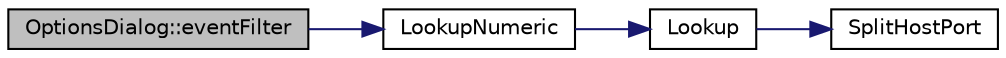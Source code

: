 digraph "OptionsDialog::eventFilter"
{
  edge [fontname="Helvetica",fontsize="10",labelfontname="Helvetica",labelfontsize="10"];
  node [fontname="Helvetica",fontsize="10",shape=record];
  rankdir="LR";
  Node32 [label="OptionsDialog::eventFilter",height=0.2,width=0.4,color="black", fillcolor="grey75", style="filled", fontcolor="black"];
  Node32 -> Node33 [color="midnightblue",fontsize="10",style="solid",fontname="Helvetica"];
  Node33 [label="LookupNumeric",height=0.2,width=0.4,color="black", fillcolor="white", style="filled",URL="$netbase_8cpp.html#aca44bd756958aa16d8d8703e4c90c936"];
  Node33 -> Node34 [color="midnightblue",fontsize="10",style="solid",fontname="Helvetica"];
  Node34 [label="Lookup",height=0.2,width=0.4,color="black", fillcolor="white", style="filled",URL="$netbase_8cpp.html#a56a2f4bcb9fb77b5efe358f804f642cc"];
  Node34 -> Node35 [color="midnightblue",fontsize="10",style="solid",fontname="Helvetica"];
  Node35 [label="SplitHostPort",height=0.2,width=0.4,color="black", fillcolor="white", style="filled",URL="$netbase_8cpp.html#a1b1ce2ba1ffe40785e65ec3ad5a20e79"];
}
